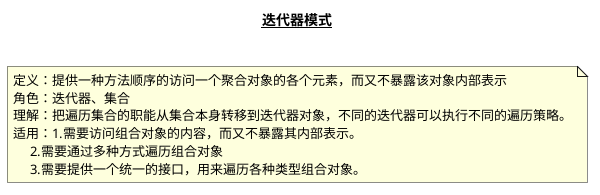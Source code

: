 @startuml
title __**迭代器模式**__\n

note as N1
定义：提供一种方法顺序的访问一个聚合对象的各个元素，而又不暴露该对象内部表示
角色：迭代器、集合
理解：把遍历集合的职能从集合本身转移到迭代器对象，不同的迭代器可以执行不同的遍历策略。
适用：1.需要访问组合对象的内容，而又不暴露其内部表示。
     2.需要通过多种方式遍历组合对象
     3.需要提供一个统一的接口，用来遍历各种类型组合对象。
end note

newpage

class Aggregate {
+ createIterator()
}
class Iterator {
+  first()
+  next()
+  isDone()
+  currentItem()
}
class ConcreteAggregate {
+ createIterator():Iterator
}

class ConcreteIterator {
- aggregate:Aggregate
}

ConcreteAggregate -up-|> Aggregate
ConcreteIterator -up-|> Iterator
ConcreteAggregate ..> ConcreteIterator
ConcreteAggregate <-left- ConcreteIterator
Aggregate <-left- Client
Iterator <-right- Client

@enduml